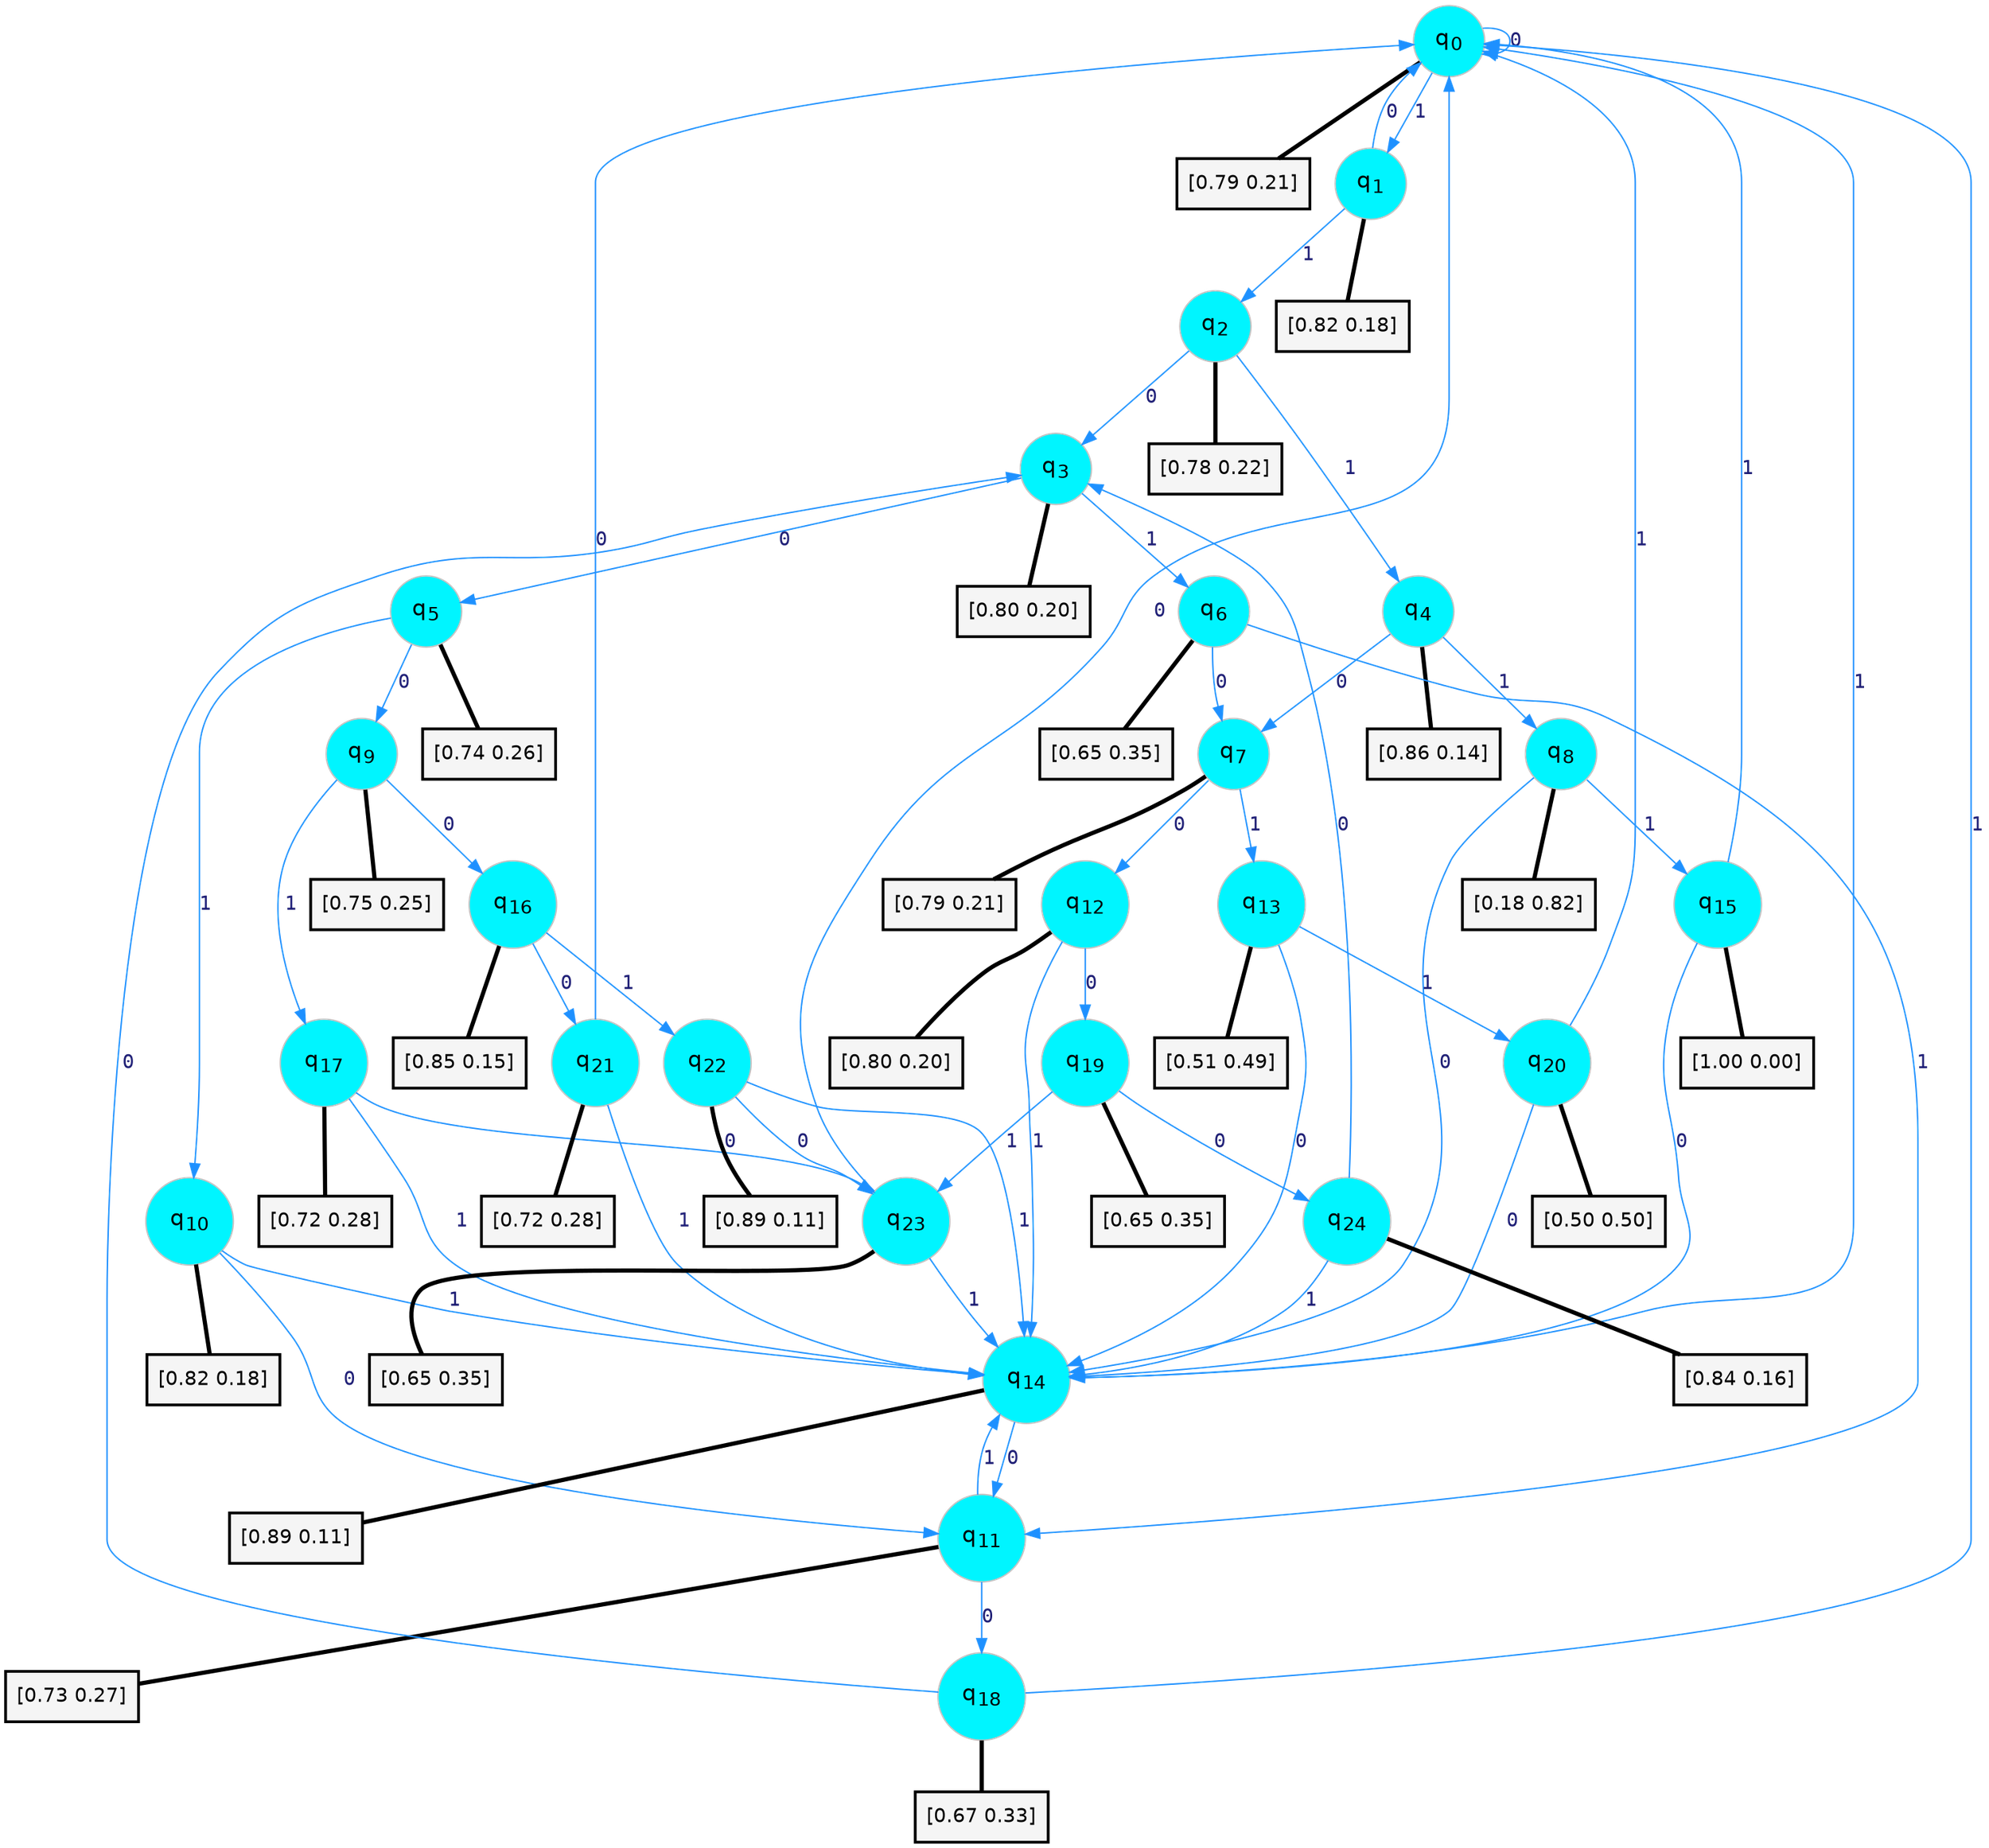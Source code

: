 digraph G {
graph [
bgcolor=transparent, dpi=300, rankdir=TD, size="40,25"];
node [
color=gray, fillcolor=turquoise1, fontcolor=black, fontname=Helvetica, fontsize=16, fontweight=bold, shape=circle, style=filled];
edge [
arrowsize=1, color=dodgerblue1, fontcolor=midnightblue, fontname=courier, fontweight=bold, penwidth=1, style=solid, weight=20];
0[label=<q<SUB>0</SUB>>];
1[label=<q<SUB>1</SUB>>];
2[label=<q<SUB>2</SUB>>];
3[label=<q<SUB>3</SUB>>];
4[label=<q<SUB>4</SUB>>];
5[label=<q<SUB>5</SUB>>];
6[label=<q<SUB>6</SUB>>];
7[label=<q<SUB>7</SUB>>];
8[label=<q<SUB>8</SUB>>];
9[label=<q<SUB>9</SUB>>];
10[label=<q<SUB>10</SUB>>];
11[label=<q<SUB>11</SUB>>];
12[label=<q<SUB>12</SUB>>];
13[label=<q<SUB>13</SUB>>];
14[label=<q<SUB>14</SUB>>];
15[label=<q<SUB>15</SUB>>];
16[label=<q<SUB>16</SUB>>];
17[label=<q<SUB>17</SUB>>];
18[label=<q<SUB>18</SUB>>];
19[label=<q<SUB>19</SUB>>];
20[label=<q<SUB>20</SUB>>];
21[label=<q<SUB>21</SUB>>];
22[label=<q<SUB>22</SUB>>];
23[label=<q<SUB>23</SUB>>];
24[label=<q<SUB>24</SUB>>];
25[label="[0.79 0.21]", shape=box,fontcolor=black, fontname=Helvetica, fontsize=14, penwidth=2, fillcolor=whitesmoke,color=black];
26[label="[0.82 0.18]", shape=box,fontcolor=black, fontname=Helvetica, fontsize=14, penwidth=2, fillcolor=whitesmoke,color=black];
27[label="[0.78 0.22]", shape=box,fontcolor=black, fontname=Helvetica, fontsize=14, penwidth=2, fillcolor=whitesmoke,color=black];
28[label="[0.80 0.20]", shape=box,fontcolor=black, fontname=Helvetica, fontsize=14, penwidth=2, fillcolor=whitesmoke,color=black];
29[label="[0.86 0.14]", shape=box,fontcolor=black, fontname=Helvetica, fontsize=14, penwidth=2, fillcolor=whitesmoke,color=black];
30[label="[0.74 0.26]", shape=box,fontcolor=black, fontname=Helvetica, fontsize=14, penwidth=2, fillcolor=whitesmoke,color=black];
31[label="[0.65 0.35]", shape=box,fontcolor=black, fontname=Helvetica, fontsize=14, penwidth=2, fillcolor=whitesmoke,color=black];
32[label="[0.79 0.21]", shape=box,fontcolor=black, fontname=Helvetica, fontsize=14, penwidth=2, fillcolor=whitesmoke,color=black];
33[label="[0.18 0.82]", shape=box,fontcolor=black, fontname=Helvetica, fontsize=14, penwidth=2, fillcolor=whitesmoke,color=black];
34[label="[0.75 0.25]", shape=box,fontcolor=black, fontname=Helvetica, fontsize=14, penwidth=2, fillcolor=whitesmoke,color=black];
35[label="[0.82 0.18]", shape=box,fontcolor=black, fontname=Helvetica, fontsize=14, penwidth=2, fillcolor=whitesmoke,color=black];
36[label="[0.73 0.27]", shape=box,fontcolor=black, fontname=Helvetica, fontsize=14, penwidth=2, fillcolor=whitesmoke,color=black];
37[label="[0.80 0.20]", shape=box,fontcolor=black, fontname=Helvetica, fontsize=14, penwidth=2, fillcolor=whitesmoke,color=black];
38[label="[0.51 0.49]", shape=box,fontcolor=black, fontname=Helvetica, fontsize=14, penwidth=2, fillcolor=whitesmoke,color=black];
39[label="[0.89 0.11]", shape=box,fontcolor=black, fontname=Helvetica, fontsize=14, penwidth=2, fillcolor=whitesmoke,color=black];
40[label="[1.00 0.00]", shape=box,fontcolor=black, fontname=Helvetica, fontsize=14, penwidth=2, fillcolor=whitesmoke,color=black];
41[label="[0.85 0.15]", shape=box,fontcolor=black, fontname=Helvetica, fontsize=14, penwidth=2, fillcolor=whitesmoke,color=black];
42[label="[0.72 0.28]", shape=box,fontcolor=black, fontname=Helvetica, fontsize=14, penwidth=2, fillcolor=whitesmoke,color=black];
43[label="[0.67 0.33]", shape=box,fontcolor=black, fontname=Helvetica, fontsize=14, penwidth=2, fillcolor=whitesmoke,color=black];
44[label="[0.65 0.35]", shape=box,fontcolor=black, fontname=Helvetica, fontsize=14, penwidth=2, fillcolor=whitesmoke,color=black];
45[label="[0.50 0.50]", shape=box,fontcolor=black, fontname=Helvetica, fontsize=14, penwidth=2, fillcolor=whitesmoke,color=black];
46[label="[0.72 0.28]", shape=box,fontcolor=black, fontname=Helvetica, fontsize=14, penwidth=2, fillcolor=whitesmoke,color=black];
47[label="[0.89 0.11]", shape=box,fontcolor=black, fontname=Helvetica, fontsize=14, penwidth=2, fillcolor=whitesmoke,color=black];
48[label="[0.65 0.35]", shape=box,fontcolor=black, fontname=Helvetica, fontsize=14, penwidth=2, fillcolor=whitesmoke,color=black];
49[label="[0.84 0.16]", shape=box,fontcolor=black, fontname=Helvetica, fontsize=14, penwidth=2, fillcolor=whitesmoke,color=black];
0->0 [label=0];
0->1 [label=1];
0->25 [arrowhead=none, penwidth=3,color=black];
1->0 [label=0];
1->2 [label=1];
1->26 [arrowhead=none, penwidth=3,color=black];
2->3 [label=0];
2->4 [label=1];
2->27 [arrowhead=none, penwidth=3,color=black];
3->5 [label=0];
3->6 [label=1];
3->28 [arrowhead=none, penwidth=3,color=black];
4->7 [label=0];
4->8 [label=1];
4->29 [arrowhead=none, penwidth=3,color=black];
5->9 [label=0];
5->10 [label=1];
5->30 [arrowhead=none, penwidth=3,color=black];
6->7 [label=0];
6->11 [label=1];
6->31 [arrowhead=none, penwidth=3,color=black];
7->12 [label=0];
7->13 [label=1];
7->32 [arrowhead=none, penwidth=3,color=black];
8->14 [label=0];
8->15 [label=1];
8->33 [arrowhead=none, penwidth=3,color=black];
9->16 [label=0];
9->17 [label=1];
9->34 [arrowhead=none, penwidth=3,color=black];
10->11 [label=0];
10->14 [label=1];
10->35 [arrowhead=none, penwidth=3,color=black];
11->18 [label=0];
11->14 [label=1];
11->36 [arrowhead=none, penwidth=3,color=black];
12->19 [label=0];
12->14 [label=1];
12->37 [arrowhead=none, penwidth=3,color=black];
13->14 [label=0];
13->20 [label=1];
13->38 [arrowhead=none, penwidth=3,color=black];
14->11 [label=0];
14->0 [label=1];
14->39 [arrowhead=none, penwidth=3,color=black];
15->14 [label=0];
15->0 [label=1];
15->40 [arrowhead=none, penwidth=3,color=black];
16->21 [label=0];
16->22 [label=1];
16->41 [arrowhead=none, penwidth=3,color=black];
17->23 [label=0];
17->14 [label=1];
17->42 [arrowhead=none, penwidth=3,color=black];
18->3 [label=0];
18->0 [label=1];
18->43 [arrowhead=none, penwidth=3,color=black];
19->24 [label=0];
19->23 [label=1];
19->44 [arrowhead=none, penwidth=3,color=black];
20->14 [label=0];
20->0 [label=1];
20->45 [arrowhead=none, penwidth=3,color=black];
21->0 [label=0];
21->14 [label=1];
21->46 [arrowhead=none, penwidth=3,color=black];
22->23 [label=0];
22->14 [label=1];
22->47 [arrowhead=none, penwidth=3,color=black];
23->0 [label=0];
23->14 [label=1];
23->48 [arrowhead=none, penwidth=3,color=black];
24->3 [label=0];
24->14 [label=1];
24->49 [arrowhead=none, penwidth=3,color=black];
}
